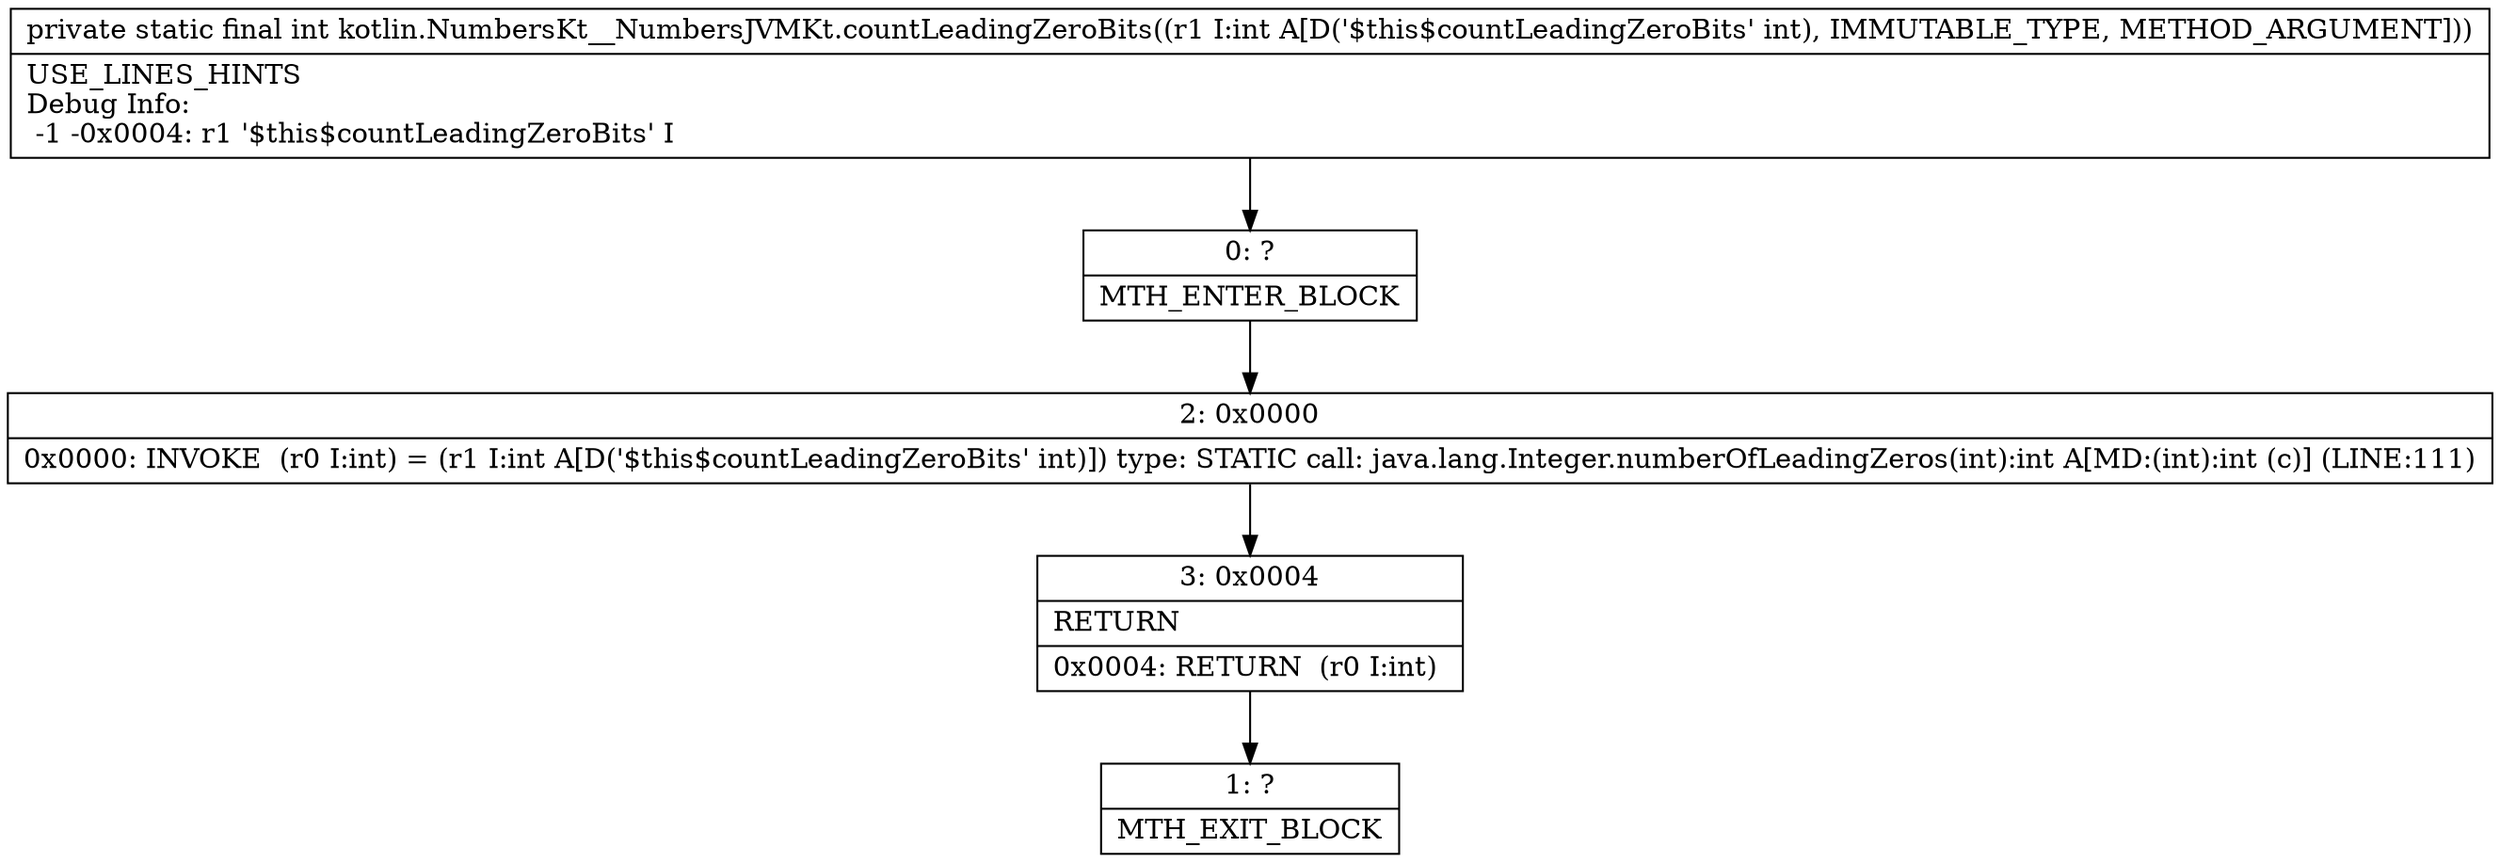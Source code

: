 digraph "CFG forkotlin.NumbersKt__NumbersJVMKt.countLeadingZeroBits(I)I" {
Node_0 [shape=record,label="{0\:\ ?|MTH_ENTER_BLOCK\l}"];
Node_2 [shape=record,label="{2\:\ 0x0000|0x0000: INVOKE  (r0 I:int) = (r1 I:int A[D('$this$countLeadingZeroBits' int)]) type: STATIC call: java.lang.Integer.numberOfLeadingZeros(int):int A[MD:(int):int (c)] (LINE:111)\l}"];
Node_3 [shape=record,label="{3\:\ 0x0004|RETURN\l|0x0004: RETURN  (r0 I:int) \l}"];
Node_1 [shape=record,label="{1\:\ ?|MTH_EXIT_BLOCK\l}"];
MethodNode[shape=record,label="{private static final int kotlin.NumbersKt__NumbersJVMKt.countLeadingZeroBits((r1 I:int A[D('$this$countLeadingZeroBits' int), IMMUTABLE_TYPE, METHOD_ARGUMENT]))  | USE_LINES_HINTS\lDebug Info:\l  \-1 \-0x0004: r1 '$this$countLeadingZeroBits' I\l}"];
MethodNode -> Node_0;Node_0 -> Node_2;
Node_2 -> Node_3;
Node_3 -> Node_1;
}

